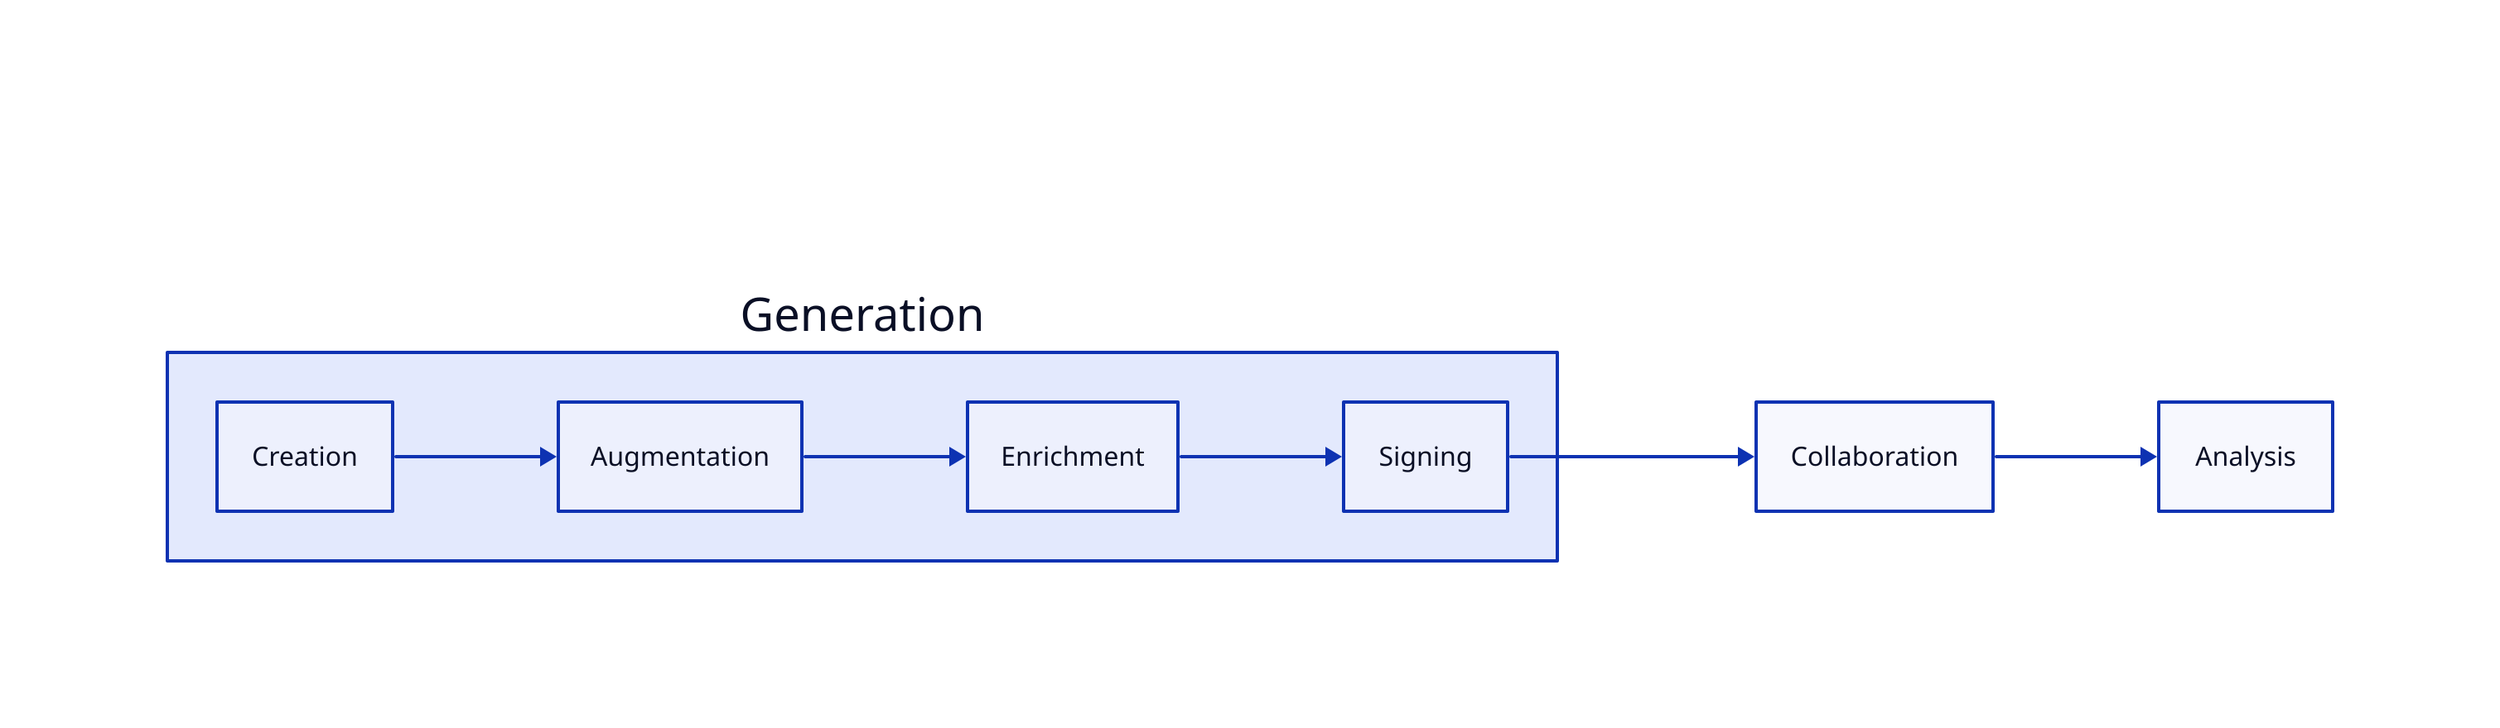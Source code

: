 direction: right

title: |md

  # SBOM Life Cycle

| {near: top-center}

Generation {
  Creation
  Augmentation
  Enrichment
  Signing
}

Collaboration {

}

Analysis {

}

Generation.Creation -> Generation.Augmentation
Generation.Augmentation -> Generation.Enrichment
Generation.Enrichment -> Generation.Signing
Generation.Signing -> Collaboration -> Analysis
